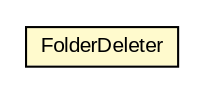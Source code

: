 #!/usr/local/bin/dot
#
# Class diagram 
# Generated by UMLGraph version R5_6-24-gf6e263 (http://www.umlgraph.org/)
#

digraph G {
	edge [fontname="arial",fontsize=10,labelfontname="arial",labelfontsize=10];
	node [fontname="arial",fontsize=10,shape=plaintext];
	nodesep=0.25;
	ranksep=0.5;
	// org.osmdroid.mtp.util.FolderDeleter
	c94234 [label=<<table title="org.osmdroid.mtp.util.FolderDeleter" border="0" cellborder="1" cellspacing="0" cellpadding="2" port="p" bgcolor="lemonChiffon" href="./FolderDeleter.html">
		<tr><td><table border="0" cellspacing="0" cellpadding="1">
<tr><td align="center" balign="center"> FolderDeleter </td></tr>
		</table></td></tr>
		</table>>, URL="./FolderDeleter.html", fontname="arial", fontcolor="black", fontsize=10.0];
}

